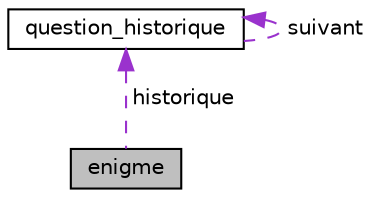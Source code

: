 digraph "enigme"
{
 // LATEX_PDF_SIZE
  edge [fontname="Helvetica",fontsize="10",labelfontname="Helvetica",labelfontsize="10"];
  node [fontname="Helvetica",fontsize="10",shape=record];
  Node1 [label="enigme",height=0.2,width=0.4,color="black", fillcolor="grey75", style="filled", fontcolor="black",tooltip="enime"];
  Node2 -> Node1 [dir="back",color="darkorchid3",fontsize="10",style="dashed",label=" historique" ,fontname="Helvetica"];
  Node2 [label="question_historique",height=0.2,width=0.4,color="black", fillcolor="white", style="filled",URL="$structquestion__historique.html",tooltip="list_des_questions_deja_repondu"];
  Node2 -> Node2 [dir="back",color="darkorchid3",fontsize="10",style="dashed",label=" suivant" ,fontname="Helvetica"];
}
